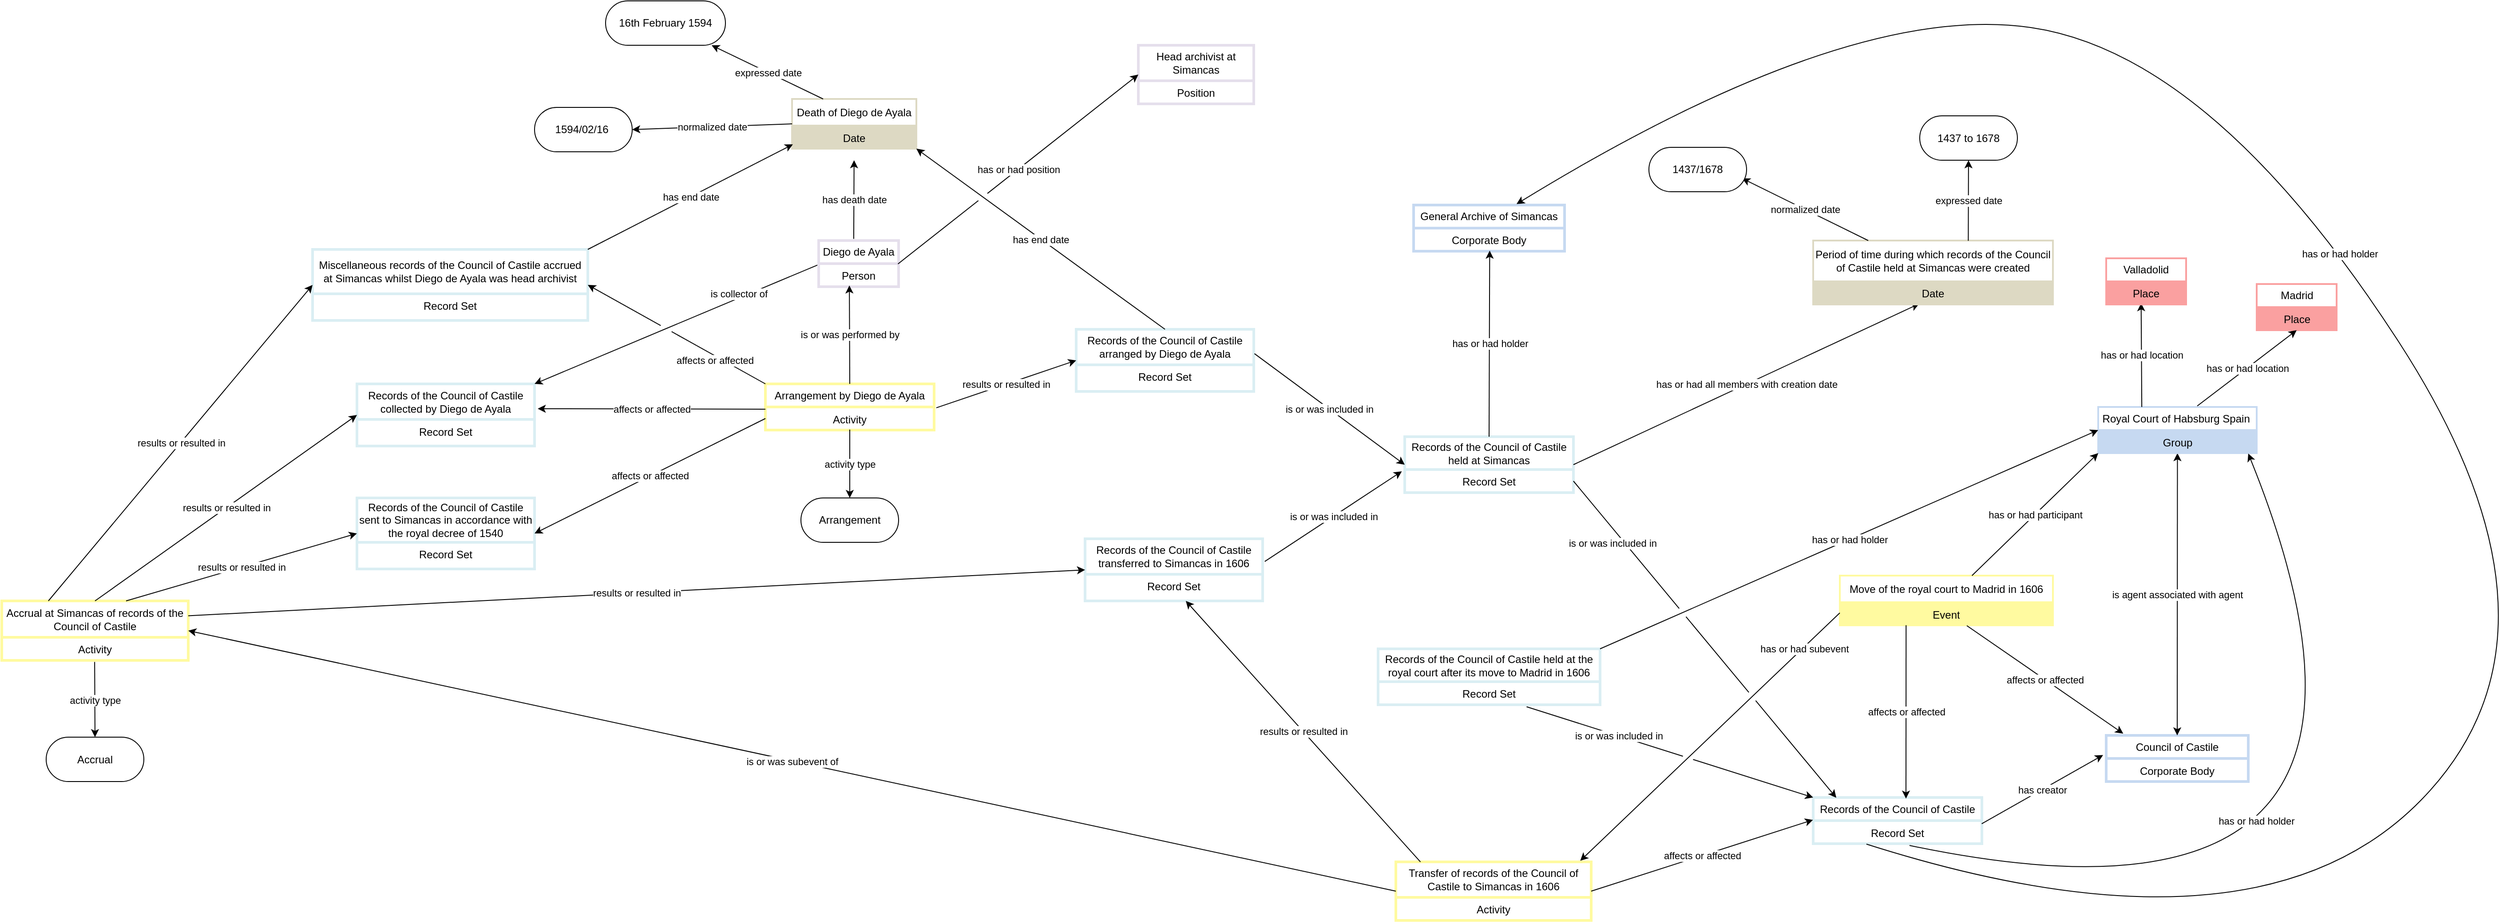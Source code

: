 <mxfile version="28.2.3">
  <diagram name="Page-1" id="p4Clx18LSsJSB80i-sPb">
    <mxGraphModel dx="1450" dy="943" grid="1" gridSize="10" guides="1" tooltips="1" connect="1" arrows="1" fold="1" page="1" pageScale="1" pageWidth="4681" pageHeight="3300" math="0" shadow="0">
      <root>
        <mxCell id="0" />
        <mxCell id="1" parent="0" />
        <mxCell id="Loq4JmjkzfHorDy7ScUB-1" value="Records of the Council of Castile" style="swimlane;fontStyle=0;childLayout=stackLayout;horizontal=1;startSize=26;strokeColor=#DAEEF3;fillColor=none;strokeWidth=3;horizontalStack=0;resizeParent=1;resizeParentMax=0;resizeLast=0;collapsible=1;marginBottom=0;whiteSpace=wrap;html=1;" parent="1" vertex="1">
          <mxGeometry x="2170" y="937.5" width="190" height="52" as="geometry" />
        </mxCell>
        <mxCell id="Loq4JmjkzfHorDy7ScUB-2" value="Record Set" style="text;strokeColor=#DAEEF3;strokeWidth=3;fillColor=none;align=center;verticalAlign=top;spacingLeft=4;spacingRight=4;overflow=hidden;rotatable=0;points=[[0,0.5],[1,0.5]];portConstraint=eastwest;whiteSpace=wrap;html=1;" parent="Loq4JmjkzfHorDy7ScUB-1" vertex="1">
          <mxGeometry y="26" width="190" height="26" as="geometry" />
        </mxCell>
        <mxCell id="Loq4JmjkzfHorDy7ScUB-3" value="General Archive of Simancas" style="swimlane;fontStyle=0;childLayout=stackLayout;horizontal=1;startSize=26;strokeColor=#C6D9F1;strokeWidth=3;fillColor=none;horizontalStack=0;resizeParent=1;resizeParentMax=0;resizeLast=0;collapsible=1;marginBottom=0;whiteSpace=wrap;html=1;" parent="1" vertex="1">
          <mxGeometry x="1720" y="270" width="170" height="52" as="geometry" />
        </mxCell>
        <mxCell id="Loq4JmjkzfHorDy7ScUB-4" value="Corporate Body" style="text;strokeColor=#C6D9F1;strokeWidth=3;fillColor=none;align=center;verticalAlign=top;spacingLeft=4;spacingRight=4;overflow=hidden;rotatable=0;points=[[0,0.5],[1,0.5]];portConstraint=eastwest;whiteSpace=wrap;html=1;" parent="Loq4JmjkzfHorDy7ScUB-3" vertex="1">
          <mxGeometry y="26" width="170" height="26" as="geometry" />
        </mxCell>
        <mxCell id="Loq4JmjkzfHorDy7ScUB-7" value="Council of Castile" style="swimlane;fontStyle=0;childLayout=stackLayout;horizontal=1;startSize=26;strokeColor=#C6D9F1;strokeWidth=3;fillColor=none;horizontalStack=0;resizeParent=1;resizeParentMax=0;resizeLast=0;collapsible=1;marginBottom=0;whiteSpace=wrap;html=1;" parent="1" vertex="1">
          <mxGeometry x="2500" y="867.5" width="160" height="52" as="geometry" />
        </mxCell>
        <mxCell id="Loq4JmjkzfHorDy7ScUB-8" value="Corporate Body" style="text;strokeColor=#C6D9F1;strokeWidth=3;fillColor=none;align=center;verticalAlign=top;spacingLeft=4;spacingRight=4;overflow=hidden;rotatable=0;points=[[0,0.5],[1,0.5]];portConstraint=eastwest;whiteSpace=wrap;html=1;" parent="Loq4JmjkzfHorDy7ScUB-7" vertex="1">
          <mxGeometry y="26" width="160" height="26" as="geometry" />
        </mxCell>
        <mxCell id="Loq4JmjkzfHorDy7ScUB-9" value="" style="endArrow=classic;html=1;rounded=0;entryX=-0.022;entryY=-0.148;entryDx=0;entryDy=0;exitX=0.999;exitY=0.136;exitDx=0;exitDy=0;exitPerimeter=0;entryPerimeter=0;" parent="1" source="Loq4JmjkzfHorDy7ScUB-2" target="Loq4JmjkzfHorDy7ScUB-8" edge="1">
          <mxGeometry relative="1" as="geometry">
            <mxPoint x="2164.25" y="777.5" as="sourcePoint" />
            <mxPoint x="2364.25" y="777.5" as="targetPoint" />
          </mxGeometry>
        </mxCell>
        <mxCell id="Loq4JmjkzfHorDy7ScUB-10" value="has creator" style="edgeLabel;resizable=0;html=1;;align=center;verticalAlign=middle;" parent="Loq4JmjkzfHorDy7ScUB-9" connectable="0" vertex="1">
          <mxGeometry relative="1" as="geometry" />
        </mxCell>
        <mxCell id="Loq4JmjkzfHorDy7ScUB-11" value="" style="endArrow=classic;html=1;rounded=0;exitX=0.5;exitY=0;exitDx=0;exitDy=0;startArrow=classic;startFill=1;" parent="1" source="Loq4JmjkzfHorDy7ScUB-7" target="Loq4JmjkzfHorDy7ScUB-13" edge="1">
          <mxGeometry relative="1" as="geometry">
            <mxPoint x="2544.25" y="987.5" as="sourcePoint" />
            <mxPoint x="2540.25" y="1007.5" as="targetPoint" />
          </mxGeometry>
        </mxCell>
        <mxCell id="Loq4JmjkzfHorDy7ScUB-12" value="is agent associated with agent" style="edgeLabel;resizable=0;html=1;;align=center;verticalAlign=middle;" parent="Loq4JmjkzfHorDy7ScUB-11" connectable="0" vertex="1">
          <mxGeometry relative="1" as="geometry" />
        </mxCell>
        <mxCell id="Loq4JmjkzfHorDy7ScUB-13" value="Royal Court of Habsburg Spain&amp;nbsp;" style="swimlane;fontStyle=0;childLayout=stackLayout;horizontal=1;startSize=26;strokeColor=#C6D9F1;strokeWidth=2;fillColor=none;horizontalStack=0;resizeParent=1;resizeParentMax=0;resizeLast=0;collapsible=1;marginBottom=0;whiteSpace=wrap;html=1;" parent="1" vertex="1">
          <mxGeometry x="2491" y="497.5" width="178.5" height="52" as="geometry" />
        </mxCell>
        <mxCell id="Loq4JmjkzfHorDy7ScUB-14" value="Group&lt;div&gt;&lt;br&gt;&lt;/div&gt;" style="text;strokeColor=#C6D9F1;strokeWidth=2;fillColor=#C6D9F1;align=center;verticalAlign=top;spacingLeft=4;spacingRight=4;overflow=hidden;rotatable=0;points=[[0,0.5],[1,0.5]];portConstraint=eastwest;whiteSpace=wrap;html=1;" parent="Loq4JmjkzfHorDy7ScUB-13" vertex="1">
          <mxGeometry y="26" width="178.5" height="26" as="geometry" />
        </mxCell>
        <mxCell id="Loq4JmjkzfHorDy7ScUB-17" value="Records of the Council of Castile collected by Diego de Ayala" style="swimlane;fontStyle=0;childLayout=stackLayout;horizontal=1;startSize=40;strokeColor=#DAEEF3;fillColor=none;strokeWidth=3;horizontalStack=0;resizeParent=1;resizeParentMax=0;resizeLast=0;collapsible=1;marginBottom=0;whiteSpace=wrap;html=1;" parent="1" vertex="1">
          <mxGeometry x="530" y="471.5" width="200" height="70" as="geometry" />
        </mxCell>
        <mxCell id="Loq4JmjkzfHorDy7ScUB-18" value="Record Set" style="text;strokeColor=#DAEEF3;strokeWidth=3;fillColor=none;align=center;verticalAlign=top;spacingLeft=4;spacingRight=4;overflow=hidden;rotatable=0;points=[[0,0.5],[1,0.5]];portConstraint=eastwest;whiteSpace=wrap;html=1;" parent="Loq4JmjkzfHorDy7ScUB-17" vertex="1">
          <mxGeometry y="40" width="200" height="30" as="geometry" />
        </mxCell>
        <mxCell id="Loq4JmjkzfHorDy7ScUB-19" value="Records of the Council of Castile held at Simancas" style="swimlane;fontStyle=0;childLayout=stackLayout;horizontal=1;startSize=37;strokeColor=#DAEEF3;fillColor=none;strokeWidth=3;horizontalStack=0;resizeParent=1;resizeParentMax=0;resizeLast=0;collapsible=1;marginBottom=0;whiteSpace=wrap;html=1;" parent="1" vertex="1">
          <mxGeometry x="1710" y="531" width="190" height="63" as="geometry" />
        </mxCell>
        <mxCell id="Loq4JmjkzfHorDy7ScUB-20" value="Record Set" style="text;strokeColor=#DAEEF3;strokeWidth=3;fillColor=none;align=center;verticalAlign=top;spacingLeft=4;spacingRight=4;overflow=hidden;rotatable=0;points=[[0,0.5],[1,0.5]];portConstraint=eastwest;whiteSpace=wrap;html=1;" parent="Loq4JmjkzfHorDy7ScUB-19" vertex="1">
          <mxGeometry y="37" width="190" height="26" as="geometry" />
        </mxCell>
        <mxCell id="Loq4JmjkzfHorDy7ScUB-21" value="" style="endArrow=classic;html=1;rounded=0;entryX=1;entryY=0;entryDx=0;entryDy=0;exitX=1;exitY=0;exitDx=0;exitDy=0;" parent="1" target="Loq4JmjkzfHorDy7ScUB-17" edge="1">
          <mxGeometry relative="1" as="geometry">
            <mxPoint x="1050" y="337.024" as="sourcePoint" />
            <mxPoint x="721.98" y="471.5" as="targetPoint" />
          </mxGeometry>
        </mxCell>
        <mxCell id="Loq4JmjkzfHorDy7ScUB-22" value="is collector of" style="edgeLabel;resizable=0;html=1;;align=center;verticalAlign=middle;" parent="Loq4JmjkzfHorDy7ScUB-21" connectable="0" vertex="1">
          <mxGeometry relative="1" as="geometry">
            <mxPoint x="70" y="-34" as="offset" />
          </mxGeometry>
        </mxCell>
        <mxCell id="Loq4JmjkzfHorDy7ScUB-23" value="Diego de Ayala" style="swimlane;fontStyle=0;childLayout=stackLayout;horizontal=1;startSize=26;strokeColor=#E5DFEC;strokeWidth=3;fillColor=none;horizontalStack=0;resizeParent=1;resizeParentMax=0;resizeLast=0;collapsible=1;marginBottom=0;whiteSpace=wrap;html=1;" parent="1" vertex="1">
          <mxGeometry x="1050" y="310" width="90" height="52" as="geometry" />
        </mxCell>
        <mxCell id="Loq4JmjkzfHorDy7ScUB-24" value="Person" style="text;strokeColor=#E5DFEC;strokeWidth=3;fillColor=none;align=center;verticalAlign=top;spacingLeft=4;spacingRight=4;overflow=hidden;rotatable=0;points=[[0,0.5],[1,0.5]];portConstraint=eastwest;whiteSpace=wrap;html=1;" parent="Loq4JmjkzfHorDy7ScUB-23" vertex="1">
          <mxGeometry y="26" width="90" height="26" as="geometry" />
        </mxCell>
        <mxCell id="Loq4JmjkzfHorDy7ScUB-25" value="Head archivist at Simancas" style="swimlane;fontStyle=0;childLayout=stackLayout;horizontal=1;startSize=40;strokeColor=#E5DFEC;strokeWidth=3;fillColor=none;horizontalStack=0;resizeParent=1;resizeParentMax=0;resizeLast=0;collapsible=1;marginBottom=0;whiteSpace=wrap;html=1;" parent="1" vertex="1">
          <mxGeometry x="1410" y="90" width="130" height="66" as="geometry" />
        </mxCell>
        <mxCell id="Loq4JmjkzfHorDy7ScUB-26" value="Position" style="text;strokeColor=#E5DFEC;strokeWidth=3;fillColor=none;align=center;verticalAlign=top;spacingLeft=4;spacingRight=4;overflow=hidden;rotatable=0;points=[[0,0.5],[1,0.5]];portConstraint=eastwest;whiteSpace=wrap;html=1;" parent="Loq4JmjkzfHorDy7ScUB-25" vertex="1">
          <mxGeometry y="40" width="130" height="26" as="geometry" />
        </mxCell>
        <mxCell id="Loq4JmjkzfHorDy7ScUB-27" value="Records of the Council of Castile arranged by Diego de Ayala" style="swimlane;fontStyle=0;childLayout=stackLayout;horizontal=1;startSize=40;strokeColor=#DAEEF3;fillColor=none;strokeWidth=3;horizontalStack=0;resizeParent=1;resizeParentMax=0;resizeLast=0;collapsible=1;marginBottom=0;whiteSpace=wrap;html=1;" parent="1" vertex="1">
          <mxGeometry x="1340" y="410" width="200" height="70" as="geometry" />
        </mxCell>
        <mxCell id="Loq4JmjkzfHorDy7ScUB-28" value="Record Set" style="text;strokeColor=#DAEEF3;strokeWidth=3;fillColor=none;align=center;verticalAlign=top;spacingLeft=4;spacingRight=4;overflow=hidden;rotatable=0;points=[[0,0.5],[1,0.5]];portConstraint=eastwest;whiteSpace=wrap;html=1;" parent="Loq4JmjkzfHorDy7ScUB-27" vertex="1">
          <mxGeometry y="40" width="200" height="30" as="geometry" />
        </mxCell>
        <mxCell id="Loq4JmjkzfHorDy7ScUB-29" value="Records of the Council of Castile sent to Simancas in accordance with the royal decree of 1540" style="swimlane;fontStyle=0;childLayout=stackLayout;horizontal=1;startSize=50;strokeColor=#DAEEF3;fillColor=none;strokeWidth=3;horizontalStack=0;resizeParent=1;resizeParentMax=0;resizeLast=0;collapsible=1;marginBottom=0;whiteSpace=wrap;html=1;" parent="1" vertex="1">
          <mxGeometry x="530" y="600" width="200" height="80" as="geometry" />
        </mxCell>
        <mxCell id="Loq4JmjkzfHorDy7ScUB-30" value="Record Set" style="text;strokeColor=#DAEEF3;strokeWidth=3;fillColor=none;align=center;verticalAlign=top;spacingLeft=4;spacingRight=4;overflow=hidden;rotatable=0;points=[[0,0.5],[1,0.5]];portConstraint=eastwest;whiteSpace=wrap;html=1;" parent="Loq4JmjkzfHorDy7ScUB-29" vertex="1">
          <mxGeometry y="50" width="200" height="30" as="geometry" />
        </mxCell>
        <mxCell id="Loq4JmjkzfHorDy7ScUB-31" value="Accrual at Simancas of records of the Council of Castile" style="swimlane;fontStyle=0;childLayout=stackLayout;horizontal=1;startSize=41;strokeColor=#FFFAA0;strokeWidth=3;fillColor=none;horizontalStack=0;resizeParent=1;resizeParentMax=0;resizeLast=0;collapsible=1;marginBottom=0;whiteSpace=wrap;html=1;" parent="1" vertex="1">
          <mxGeometry x="130" y="716" width="210" height="67" as="geometry" />
        </mxCell>
        <mxCell id="Loq4JmjkzfHorDy7ScUB-32" value="Activity" style="text;strokeColor=#FFFAA0;strokeWidth=3;fillColor=none;align=center;verticalAlign=top;spacingLeft=4;spacingRight=4;overflow=hidden;rotatable=0;points=[[0,0.5],[1,0.5]];portConstraint=eastwest;whiteSpace=wrap;html=1;" parent="Loq4JmjkzfHorDy7ScUB-31" vertex="1">
          <mxGeometry y="41" width="210" height="26" as="geometry" />
        </mxCell>
        <mxCell id="Loq4JmjkzfHorDy7ScUB-33" value="Miscellaneous records of the Council of Castile accrued at Simancas whilst Diego de Ayala was head archivist" style="swimlane;fontStyle=0;childLayout=stackLayout;horizontal=1;startSize=50;strokeColor=#DAEEF3;fillColor=none;strokeWidth=3;horizontalStack=0;resizeParent=1;resizeParentMax=0;resizeLast=0;collapsible=1;marginBottom=0;whiteSpace=wrap;html=1;" parent="1" vertex="1">
          <mxGeometry x="480" y="320" width="310" height="80" as="geometry" />
        </mxCell>
        <mxCell id="Loq4JmjkzfHorDy7ScUB-34" value="Record Set" style="text;strokeColor=#DAEEF3;strokeWidth=3;fillColor=none;align=center;verticalAlign=top;spacingLeft=4;spacingRight=4;overflow=hidden;rotatable=0;points=[[0,0.5],[1,0.5]];portConstraint=eastwest;whiteSpace=wrap;html=1;" parent="Loq4JmjkzfHorDy7ScUB-33" vertex="1">
          <mxGeometry y="50" width="310" height="30" as="geometry" />
        </mxCell>
        <mxCell id="Loq4JmjkzfHorDy7ScUB-35" value="Death of Diego de Ayala" style="swimlane;fontStyle=0;childLayout=stackLayout;horizontal=1;startSize=30;strokeColor=#DDD9C3;strokeWidth=2;fillColor=none;horizontalStack=0;resizeParent=1;resizeParentMax=0;resizeLast=0;collapsible=1;marginBottom=0;whiteSpace=wrap;html=1;" parent="1" vertex="1">
          <mxGeometry x="1020" y="150.5" width="140" height="56" as="geometry" />
        </mxCell>
        <mxCell id="Loq4JmjkzfHorDy7ScUB-36" value="Date" style="text;strokeColor=#DDD9C3;strokeWidth=2;fillColor=#DDD9C3;align=center;verticalAlign=top;spacingLeft=4;spacingRight=4;overflow=hidden;rotatable=0;points=[[0,0.5],[1,0.5]];portConstraint=eastwest;whiteSpace=wrap;html=1;" parent="Loq4JmjkzfHorDy7ScUB-35" vertex="1">
          <mxGeometry y="30" width="140" height="26" as="geometry" />
        </mxCell>
        <mxCell id="Loq4JmjkzfHorDy7ScUB-37" value="" style="endArrow=classic;html=1;rounded=0;entryX=0.581;entryY=0.982;entryDx=0;entryDy=0;entryPerimeter=0;exitX=0.566;exitY=-0.045;exitDx=0;exitDy=0;exitPerimeter=0;" parent="1" edge="1">
          <mxGeometry relative="1" as="geometry">
            <mxPoint x="1089.47" y="308.13" as="sourcePoint" />
            <mxPoint x="1089.87" y="219.502" as="targetPoint" />
          </mxGeometry>
        </mxCell>
        <mxCell id="Loq4JmjkzfHorDy7ScUB-38" value="has death date" style="edgeLabel;resizable=0;html=1;;align=center;verticalAlign=middle;" parent="Loq4JmjkzfHorDy7ScUB-37" connectable="0" vertex="1">
          <mxGeometry relative="1" as="geometry" />
        </mxCell>
        <mxCell id="Loq4JmjkzfHorDy7ScUB-39" value="1594/02/16&amp;nbsp;" style="html=1;whiteSpace=wrap;rounded=1;arcSize=50;" parent="1" vertex="1">
          <mxGeometry x="730" y="160" width="110" height="50" as="geometry" />
        </mxCell>
        <mxCell id="Loq4JmjkzfHorDy7ScUB-40" value="" style="endArrow=classic;html=1;rounded=0;entryX=1;entryY=0.5;entryDx=0;entryDy=0;exitX=0;exitY=0.5;exitDx=0;exitDy=0;" parent="1" source="Loq4JmjkzfHorDy7ScUB-35" target="Loq4JmjkzfHorDy7ScUB-39" edge="1">
          <mxGeometry relative="1" as="geometry">
            <mxPoint x="970" y="190" as="sourcePoint" />
            <mxPoint x="1060" y="370" as="targetPoint" />
          </mxGeometry>
        </mxCell>
        <mxCell id="Loq4JmjkzfHorDy7ScUB-41" value="normalized date" style="edgeLabel;resizable=0;html=1;;align=center;verticalAlign=middle;" parent="Loq4JmjkzfHorDy7ScUB-40" connectable="0" vertex="1">
          <mxGeometry relative="1" as="geometry" />
        </mxCell>
        <mxCell id="Loq4JmjkzfHorDy7ScUB-44" value="" style="endArrow=classic;html=1;rounded=0;exitX=0.25;exitY=0;exitDx=0;exitDy=0;" parent="1" source="Loq4JmjkzfHorDy7ScUB-35" target="Loq4JmjkzfHorDy7ScUB-46" edge="1">
          <mxGeometry relative="1" as="geometry">
            <mxPoint x="830" y="110" as="sourcePoint" />
            <mxPoint x="910" y="80" as="targetPoint" />
          </mxGeometry>
        </mxCell>
        <mxCell id="Loq4JmjkzfHorDy7ScUB-45" value="expressed date" style="edgeLabel;resizable=0;html=1;;align=center;verticalAlign=middle;" parent="Loq4JmjkzfHorDy7ScUB-44" connectable="0" vertex="1">
          <mxGeometry relative="1" as="geometry" />
        </mxCell>
        <mxCell id="Loq4JmjkzfHorDy7ScUB-46" value="16th February 1594" style="html=1;whiteSpace=wrap;rounded=1;arcSize=50;" parent="1" vertex="1">
          <mxGeometry x="810" y="40" width="135" height="50" as="geometry" />
        </mxCell>
        <mxCell id="Loq4JmjkzfHorDy7ScUB-47" value="" style="endArrow=classic;html=1;rounded=0;exitX=1;exitY=0;exitDx=0;exitDy=0;entryX=0.007;entryY=0.812;entryDx=0;entryDy=0;entryPerimeter=0;" parent="1" source="Loq4JmjkzfHorDy7ScUB-33" target="Loq4JmjkzfHorDy7ScUB-36" edge="1">
          <mxGeometry relative="1" as="geometry">
            <mxPoint x="820" y="320.0" as="sourcePoint" />
            <mxPoint x="960" y="320" as="targetPoint" />
          </mxGeometry>
        </mxCell>
        <mxCell id="Loq4JmjkzfHorDy7ScUB-48" value="has end date" style="edgeLabel;resizable=0;html=1;;align=center;verticalAlign=middle;" parent="Loq4JmjkzfHorDy7ScUB-47" connectable="0" vertex="1">
          <mxGeometry relative="1" as="geometry" />
        </mxCell>
        <mxCell id="Loq4JmjkzfHorDy7ScUB-49" value="" style="endArrow=classic;html=1;rounded=0;exitX=0.5;exitY=0;exitDx=0;exitDy=0;entryX=1;entryY=1;entryDx=0;entryDy=0;" parent="1" source="Loq4JmjkzfHorDy7ScUB-27" target="Loq4JmjkzfHorDy7ScUB-35" edge="1">
          <mxGeometry relative="1" as="geometry">
            <mxPoint x="1250" y="400" as="sourcePoint" />
            <mxPoint x="1481" y="295" as="targetPoint" />
          </mxGeometry>
        </mxCell>
        <mxCell id="Loq4JmjkzfHorDy7ScUB-50" value="has end date" style="edgeLabel;resizable=0;html=1;;align=center;verticalAlign=middle;" parent="Loq4JmjkzfHorDy7ScUB-49" connectable="0" vertex="1">
          <mxGeometry relative="1" as="geometry" />
        </mxCell>
        <mxCell id="Loq4JmjkzfHorDy7ScUB-51" value="" style="endArrow=classic;html=1;rounded=0;entryX=0;entryY=0.5;entryDx=0;entryDy=0;exitX=0.992;exitY=0.014;exitDx=0;exitDy=0;exitPerimeter=0;jumpStyle=gap;jumpSize=13;" parent="1" source="Loq4JmjkzfHorDy7ScUB-24" target="Loq4JmjkzfHorDy7ScUB-25" edge="1">
          <mxGeometry relative="1" as="geometry">
            <mxPoint x="1160" y="330" as="sourcePoint" />
            <mxPoint x="1450" y="270" as="targetPoint" />
          </mxGeometry>
        </mxCell>
        <mxCell id="Loq4JmjkzfHorDy7ScUB-52" value="has or had position" style="edgeLabel;resizable=0;html=1;;align=center;verticalAlign=middle;" parent="Loq4JmjkzfHorDy7ScUB-51" connectable="0" vertex="1">
          <mxGeometry relative="1" as="geometry" />
        </mxCell>
        <mxCell id="Loq4JmjkzfHorDy7ScUB-53" value="Records of the Council of Castile transferred to Simancas in 1606" style="swimlane;fontStyle=0;childLayout=stackLayout;horizontal=1;startSize=40;strokeColor=#DAEEF3;fillColor=none;strokeWidth=3;horizontalStack=0;resizeParent=1;resizeParentMax=0;resizeLast=0;collapsible=1;marginBottom=0;whiteSpace=wrap;html=1;" parent="1" vertex="1">
          <mxGeometry x="1350" y="646" width="200" height="70" as="geometry" />
        </mxCell>
        <mxCell id="Loq4JmjkzfHorDy7ScUB-54" value="Record Set" style="text;strokeColor=#DAEEF3;strokeWidth=3;fillColor=none;align=center;verticalAlign=top;spacingLeft=4;spacingRight=4;overflow=hidden;rotatable=0;points=[[0,0.5],[1,0.5]];portConstraint=eastwest;whiteSpace=wrap;html=1;" parent="Loq4JmjkzfHorDy7ScUB-53" vertex="1">
          <mxGeometry y="40" width="200" height="30" as="geometry" />
        </mxCell>
        <mxCell id="Loq4JmjkzfHorDy7ScUB-55" value="" style="endArrow=classic;html=1;rounded=0;exitX=1.004;exitY=0.392;exitDx=0;exitDy=0;exitPerimeter=0;entryX=0;entryY=0.5;entryDx=0;entryDy=0;" parent="1" source="Loq4JmjkzfHorDy7ScUB-27" target="Loq4JmjkzfHorDy7ScUB-19" edge="1">
          <mxGeometry relative="1" as="geometry">
            <mxPoint x="1460" y="550" as="sourcePoint" />
            <mxPoint x="1630" y="550" as="targetPoint" />
          </mxGeometry>
        </mxCell>
        <mxCell id="Loq4JmjkzfHorDy7ScUB-56" value="is or was included in" style="edgeLabel;resizable=0;html=1;;align=center;verticalAlign=middle;" parent="Loq4JmjkzfHorDy7ScUB-55" connectable="0" vertex="1">
          <mxGeometry relative="1" as="geometry" />
        </mxCell>
        <mxCell id="Loq4JmjkzfHorDy7ScUB-57" value="" style="endArrow=classic;html=1;rounded=0;exitX=1.012;exitY=0.365;exitDx=0;exitDy=0;exitPerimeter=0;entryX=-0.017;entryY=0.077;entryDx=0;entryDy=0;entryPerimeter=0;" parent="1" source="Loq4JmjkzfHorDy7ScUB-53" target="Loq4JmjkzfHorDy7ScUB-20" edge="1">
          <mxGeometry relative="1" as="geometry">
            <mxPoint x="1511" y="650" as="sourcePoint" />
            <mxPoint x="1650" y="775" as="targetPoint" />
          </mxGeometry>
        </mxCell>
        <mxCell id="Loq4JmjkzfHorDy7ScUB-58" value="is or was included in" style="edgeLabel;resizable=0;html=1;;align=center;verticalAlign=middle;" parent="Loq4JmjkzfHorDy7ScUB-57" connectable="0" vertex="1">
          <mxGeometry relative="1" as="geometry" />
        </mxCell>
        <mxCell id="Loq4JmjkzfHorDy7ScUB-59" value="Arrangement by Diego de Ayala" style="swimlane;fontStyle=0;childLayout=stackLayout;horizontal=1;startSize=26;strokeColor=#FFFAA0;strokeWidth=3;fillColor=none;horizontalStack=0;resizeParent=1;resizeParentMax=0;resizeLast=0;collapsible=1;marginBottom=0;whiteSpace=wrap;html=1;" parent="1" vertex="1">
          <mxGeometry x="990" y="471.5" width="190" height="52" as="geometry" />
        </mxCell>
        <mxCell id="Loq4JmjkzfHorDy7ScUB-60" value="Activity" style="text;strokeColor=#FFFAA0;strokeWidth=3;fillColor=none;align=center;verticalAlign=top;spacingLeft=4;spacingRight=4;overflow=hidden;rotatable=0;points=[[0,0.5],[1,0.5]];portConstraint=eastwest;whiteSpace=wrap;html=1;" parent="Loq4JmjkzfHorDy7ScUB-59" vertex="1">
          <mxGeometry y="26" width="190" height="26" as="geometry" />
        </mxCell>
        <mxCell id="Loq4JmjkzfHorDy7ScUB-61" value="" style="endArrow=classic;html=1;rounded=0;exitX=0.5;exitY=0.981;exitDx=0;exitDy=0;exitPerimeter=0;" parent="1" source="Loq4JmjkzfHorDy7ScUB-60" target="wnpLFeybTVFm2gr5lIvb-1" edge="1">
          <mxGeometry relative="1" as="geometry">
            <mxPoint x="900" y="660" as="sourcePoint" />
            <mxPoint x="1079.534" y="594" as="targetPoint" />
          </mxGeometry>
        </mxCell>
        <mxCell id="Loq4JmjkzfHorDy7ScUB-62" value="activity type" style="edgeLabel;resizable=0;html=1;;align=center;verticalAlign=middle;" parent="Loq4JmjkzfHorDy7ScUB-61" connectable="0" vertex="1">
          <mxGeometry relative="1" as="geometry" />
        </mxCell>
        <mxCell id="Loq4JmjkzfHorDy7ScUB-65" value="" style="endArrow=classic;html=1;rounded=0;exitX=0;exitY=0.5;exitDx=0;exitDy=0;entryX=1;entryY=0.5;entryDx=0;entryDy=0;" parent="1" source="Loq4JmjkzfHorDy7ScUB-60" target="Loq4JmjkzfHorDy7ScUB-29" edge="1">
          <mxGeometry relative="1" as="geometry">
            <mxPoint x="900" y="660" as="sourcePoint" />
            <mxPoint x="1090" y="660" as="targetPoint" />
          </mxGeometry>
        </mxCell>
        <mxCell id="Loq4JmjkzfHorDy7ScUB-66" value="affects or affected" style="edgeLabel;resizable=0;html=1;;align=center;verticalAlign=middle;" parent="Loq4JmjkzfHorDy7ScUB-65" connectable="0" vertex="1">
          <mxGeometry relative="1" as="geometry" />
        </mxCell>
        <mxCell id="Loq4JmjkzfHorDy7ScUB-67" value="" style="endArrow=classic;html=1;rounded=0;exitX=0;exitY=0.096;exitDx=0;exitDy=0;entryX=1.018;entryY=0.4;entryDx=0;entryDy=0;entryPerimeter=0;exitPerimeter=0;" parent="1" source="Loq4JmjkzfHorDy7ScUB-60" target="Loq4JmjkzfHorDy7ScUB-17" edge="1">
          <mxGeometry relative="1" as="geometry">
            <mxPoint x="980" y="450" as="sourcePoint" />
            <mxPoint x="750" y="584" as="targetPoint" />
          </mxGeometry>
        </mxCell>
        <mxCell id="Loq4JmjkzfHorDy7ScUB-68" value="affects or affected" style="edgeLabel;resizable=0;html=1;;align=center;verticalAlign=middle;" parent="Loq4JmjkzfHorDy7ScUB-67" connectable="0" vertex="1">
          <mxGeometry relative="1" as="geometry" />
        </mxCell>
        <mxCell id="Loq4JmjkzfHorDy7ScUB-69" value="" style="endArrow=classic;html=1;rounded=0;entryX=1;entryY=0.5;entryDx=0;entryDy=0;exitX=0;exitY=0;exitDx=0;exitDy=0;jumpStyle=gap;jumpSize=14;" parent="1" source="Loq4JmjkzfHorDy7ScUB-59" target="Loq4JmjkzfHorDy7ScUB-33" edge="1">
          <mxGeometry relative="1" as="geometry">
            <mxPoint x="1000" y="450" as="sourcePoint" />
            <mxPoint x="760" y="459" as="targetPoint" />
          </mxGeometry>
        </mxCell>
        <mxCell id="Loq4JmjkzfHorDy7ScUB-70" value="affects or affected" style="edgeLabel;resizable=0;html=1;;align=center;verticalAlign=middle;" parent="Loq4JmjkzfHorDy7ScUB-69" connectable="0" vertex="1">
          <mxGeometry relative="1" as="geometry">
            <mxPoint x="43" y="29" as="offset" />
          </mxGeometry>
        </mxCell>
        <mxCell id="Loq4JmjkzfHorDy7ScUB-71" value="" style="endArrow=classic;html=1;rounded=0;exitX=1.013;exitY=0.037;exitDx=0;exitDy=0;exitPerimeter=0;entryX=0;entryY=0.5;entryDx=0;entryDy=0;" parent="1" source="Loq4JmjkzfHorDy7ScUB-60" target="Loq4JmjkzfHorDy7ScUB-27" edge="1">
          <mxGeometry relative="1" as="geometry">
            <mxPoint x="1200" y="522.45" as="sourcePoint" />
            <mxPoint x="1370" y="522.45" as="targetPoint" />
          </mxGeometry>
        </mxCell>
        <mxCell id="Loq4JmjkzfHorDy7ScUB-72" value="results or resulted in" style="edgeLabel;resizable=0;html=1;;align=center;verticalAlign=middle;" parent="Loq4JmjkzfHorDy7ScUB-71" connectable="0" vertex="1">
          <mxGeometry relative="1" as="geometry" />
        </mxCell>
        <mxCell id="Loq4JmjkzfHorDy7ScUB-73" value="" style="endArrow=classic;html=1;rounded=0;exitX=0.5;exitY=0;exitDx=0;exitDy=0;entryX=0.384;entryY=0.945;entryDx=0;entryDy=0;entryPerimeter=0;" parent="1" source="Loq4JmjkzfHorDy7ScUB-59" target="Loq4JmjkzfHorDy7ScUB-24" edge="1">
          <mxGeometry relative="1" as="geometry">
            <mxPoint x="1110" y="410" as="sourcePoint" />
            <mxPoint x="1300" y="410" as="targetPoint" />
          </mxGeometry>
        </mxCell>
        <mxCell id="Loq4JmjkzfHorDy7ScUB-74" value="is or was performed by" style="edgeLabel;resizable=0;html=1;;align=center;verticalAlign=middle;" parent="Loq4JmjkzfHorDy7ScUB-73" connectable="0" vertex="1">
          <mxGeometry relative="1" as="geometry" />
        </mxCell>
        <mxCell id="Loq4JmjkzfHorDy7ScUB-75" value="Records of the Council of Castile held at the royal court after its move to Madrid in 1606" style="swimlane;fontStyle=0;childLayout=stackLayout;horizontal=1;startSize=37;strokeColor=#DAEEF3;fillColor=none;strokeWidth=3;horizontalStack=0;resizeParent=1;resizeParentMax=0;resizeLast=0;collapsible=1;marginBottom=0;whiteSpace=wrap;html=1;" parent="1" vertex="1">
          <mxGeometry x="1680" y="770" width="250" height="63" as="geometry" />
        </mxCell>
        <mxCell id="Loq4JmjkzfHorDy7ScUB-76" value="Record Set" style="text;strokeColor=#DAEEF3;strokeWidth=3;fillColor=none;align=center;verticalAlign=top;spacingLeft=4;spacingRight=4;overflow=hidden;rotatable=0;points=[[0,0.5],[1,0.5]];portConstraint=eastwest;whiteSpace=wrap;html=1;" parent="Loq4JmjkzfHorDy7ScUB-75" vertex="1">
          <mxGeometry y="37" width="250" height="26" as="geometry" />
        </mxCell>
        <mxCell id="Loq4JmjkzfHorDy7ScUB-77" value="Move of the royal court to Madrid in 1606" style="swimlane;fontStyle=0;childLayout=stackLayout;horizontal=1;startSize=30;strokeColor=#FFFAA0;strokeWidth=2;fillColor=none;horizontalStack=0;resizeParent=1;resizeParentMax=0;resizeLast=0;collapsible=1;marginBottom=0;whiteSpace=wrap;html=1;" parent="1" vertex="1">
          <mxGeometry x="2200" y="687.5" width="240" height="56" as="geometry" />
        </mxCell>
        <mxCell id="Loq4JmjkzfHorDy7ScUB-78" value="Event" style="text;strokeColor=#FFFAA0;strokeWidth=2;fillColor=#FFFAA0;align=center;verticalAlign=top;spacingLeft=4;spacingRight=4;overflow=hidden;rotatable=0;points=[[0,0.5],[1,0.5]];portConstraint=eastwest;whiteSpace=wrap;html=1;" parent="Loq4JmjkzfHorDy7ScUB-77" vertex="1">
          <mxGeometry y="30" width="240" height="26" as="geometry" />
        </mxCell>
        <mxCell id="Loq4JmjkzfHorDy7ScUB-79" value="" style="endArrow=classic;html=1;rounded=0;entryX=0;entryY=1;entryDx=0;entryDy=0;" parent="1" source="Loq4JmjkzfHorDy7ScUB-77" target="Loq4JmjkzfHorDy7ScUB-13" edge="1">
          <mxGeometry relative="1" as="geometry">
            <mxPoint x="2386" y="612" as="sourcePoint" />
            <mxPoint x="2160" y="612" as="targetPoint" />
          </mxGeometry>
        </mxCell>
        <mxCell id="Loq4JmjkzfHorDy7ScUB-80" value="has or had participant" style="edgeLabel;resizable=0;html=1;;align=center;verticalAlign=middle;" parent="Loq4JmjkzfHorDy7ScUB-79" connectable="0" vertex="1">
          <mxGeometry relative="1" as="geometry" />
        </mxCell>
        <mxCell id="Loq4JmjkzfHorDy7ScUB-81" value="" style="endArrow=classic;html=1;rounded=0;entryX=0.12;entryY=-0.039;entryDx=0;entryDy=0;entryPerimeter=0;exitX=0.596;exitY=1.014;exitDx=0;exitDy=0;exitPerimeter=0;" parent="1" source="Loq4JmjkzfHorDy7ScUB-78" target="Loq4JmjkzfHorDy7ScUB-7" edge="1">
          <mxGeometry relative="1" as="geometry">
            <mxPoint x="2340" y="747.5" as="sourcePoint" />
            <mxPoint x="2462" y="687.5" as="targetPoint" />
          </mxGeometry>
        </mxCell>
        <mxCell id="Loq4JmjkzfHorDy7ScUB-82" value="affects or affected" style="edgeLabel;resizable=0;html=1;;align=center;verticalAlign=middle;" parent="Loq4JmjkzfHorDy7ScUB-81" connectable="0" vertex="1">
          <mxGeometry relative="1" as="geometry" />
        </mxCell>
        <mxCell id="Loq4JmjkzfHorDy7ScUB-83" value="Transfer of records of the Council of Castile to Simancas in 1606" style="swimlane;fontStyle=0;childLayout=stackLayout;horizontal=1;startSize=40;strokeColor=#FFFAA0;strokeWidth=3;fillColor=none;horizontalStack=0;resizeParent=1;resizeParentMax=0;resizeLast=0;collapsible=1;marginBottom=0;whiteSpace=wrap;html=1;" parent="1" vertex="1">
          <mxGeometry x="1700" y="1010" width="220" height="66" as="geometry" />
        </mxCell>
        <mxCell id="Loq4JmjkzfHorDy7ScUB-84" value="Activity" style="text;strokeColor=#FFFAA0;strokeWidth=3;fillColor=none;align=center;verticalAlign=top;spacingLeft=4;spacingRight=4;overflow=hidden;rotatable=0;points=[[0,0.5],[1,0.5]];portConstraint=eastwest;whiteSpace=wrap;html=1;" parent="Loq4JmjkzfHorDy7ScUB-83" vertex="1">
          <mxGeometry y="40" width="220" height="26" as="geometry" />
        </mxCell>
        <mxCell id="Loq4JmjkzfHorDy7ScUB-85" value="" style="endArrow=classic;html=1;rounded=0;exitX=0;exitY=0.75;exitDx=0;exitDy=0;entryX=0.944;entryY=-0.019;entryDx=0;entryDy=0;entryPerimeter=0;" parent="1" source="Loq4JmjkzfHorDy7ScUB-77" target="Loq4JmjkzfHorDy7ScUB-83" edge="1">
          <mxGeometry relative="1" as="geometry">
            <mxPoint x="1880" y="920" as="sourcePoint" />
            <mxPoint x="2050" y="920" as="targetPoint" />
          </mxGeometry>
        </mxCell>
        <mxCell id="Loq4JmjkzfHorDy7ScUB-86" value="has or had subevent" style="edgeLabel;resizable=0;html=1;;align=center;verticalAlign=middle;" parent="Loq4JmjkzfHorDy7ScUB-85" connectable="0" vertex="1">
          <mxGeometry relative="1" as="geometry">
            <mxPoint x="106" y="-99" as="offset" />
          </mxGeometry>
        </mxCell>
        <mxCell id="Loq4JmjkzfHorDy7ScUB-87" value="" style="endArrow=classic;html=1;rounded=0;exitX=0.5;exitY=0;exitDx=0;exitDy=0;entryX=0.504;entryY=0.977;entryDx=0;entryDy=0;entryPerimeter=0;" parent="1" source="Loq4JmjkzfHorDy7ScUB-19" target="Loq4JmjkzfHorDy7ScUB-4" edge="1">
          <mxGeometry relative="1" as="geometry">
            <mxPoint x="1710" y="435" as="sourcePoint" />
            <mxPoint x="1805" y="348" as="targetPoint" />
          </mxGeometry>
        </mxCell>
        <mxCell id="Loq4JmjkzfHorDy7ScUB-88" value="has or had holder" style="edgeLabel;resizable=0;html=1;;align=center;verticalAlign=middle;" parent="Loq4JmjkzfHorDy7ScUB-87" connectable="0" vertex="1">
          <mxGeometry relative="1" as="geometry" />
        </mxCell>
        <mxCell id="Loq4JmjkzfHorDy7ScUB-89" value="" style="endArrow=classic;html=1;rounded=0;exitX=1;exitY=0;exitDx=0;exitDy=0;entryX=0;entryY=0.5;entryDx=0;entryDy=0;" parent="1" source="Loq4JmjkzfHorDy7ScUB-75" target="Loq4JmjkzfHorDy7ScUB-13" edge="1">
          <mxGeometry relative="1" as="geometry">
            <mxPoint x="1960" y="743.5" as="sourcePoint" />
            <mxPoint x="1960" y="586.5" as="targetPoint" />
          </mxGeometry>
        </mxCell>
        <mxCell id="Loq4JmjkzfHorDy7ScUB-90" value="has or had holder" style="edgeLabel;resizable=0;html=1;;align=center;verticalAlign=middle;" parent="Loq4JmjkzfHorDy7ScUB-89" connectable="0" vertex="1">
          <mxGeometry relative="1" as="geometry" />
        </mxCell>
        <mxCell id="Loq4JmjkzfHorDy7ScUB-91" value="" style="endArrow=classic;html=1;rounded=0;entryX=-0.001;entryY=-0.031;entryDx=0;entryDy=0;entryPerimeter=0;exitX=1;exitY=0.5;exitDx=0;exitDy=0;" parent="1" source="Loq4JmjkzfHorDy7ScUB-83" target="Loq4JmjkzfHorDy7ScUB-2" edge="1">
          <mxGeometry relative="1" as="geometry">
            <mxPoint x="1980" y="1040" as="sourcePoint" />
            <mxPoint x="2153" y="1161" as="targetPoint" />
          </mxGeometry>
        </mxCell>
        <mxCell id="Loq4JmjkzfHorDy7ScUB-92" value="affects or affected" style="edgeLabel;resizable=0;html=1;;align=center;verticalAlign=middle;" parent="Loq4JmjkzfHorDy7ScUB-91" connectable="0" vertex="1">
          <mxGeometry relative="1" as="geometry" />
        </mxCell>
        <mxCell id="Loq4JmjkzfHorDy7ScUB-93" value="" style="endArrow=classic;html=1;rounded=0;exitX=0.126;exitY=0.001;exitDx=0;exitDy=0;exitPerimeter=0;" parent="1" source="Loq4JmjkzfHorDy7ScUB-83" target="Loq4JmjkzfHorDy7ScUB-54" edge="1">
          <mxGeometry relative="1" as="geometry">
            <mxPoint x="1320" y="863" as="sourcePoint" />
            <mxPoint x="1478" y="810" as="targetPoint" />
          </mxGeometry>
        </mxCell>
        <mxCell id="Loq4JmjkzfHorDy7ScUB-94" value="results or resulted in" style="edgeLabel;resizable=0;html=1;;align=center;verticalAlign=middle;" parent="Loq4JmjkzfHorDy7ScUB-93" connectable="0" vertex="1">
          <mxGeometry relative="1" as="geometry" />
        </mxCell>
        <mxCell id="Loq4JmjkzfHorDy7ScUB-95" value="" style="endArrow=classic;html=1;rounded=0;entryX=0.55;entryY=0.023;entryDx=0;entryDy=0;entryPerimeter=0;exitX=0.311;exitY=0.994;exitDx=0;exitDy=0;exitPerimeter=0;" parent="1" source="Loq4JmjkzfHorDy7ScUB-78" target="Loq4JmjkzfHorDy7ScUB-1" edge="1">
          <mxGeometry relative="1" as="geometry">
            <mxPoint x="2275" y="750" as="sourcePoint" />
            <mxPoint x="2433" y="881" as="targetPoint" />
          </mxGeometry>
        </mxCell>
        <mxCell id="Loq4JmjkzfHorDy7ScUB-96" value="affects or affected" style="edgeLabel;resizable=0;html=1;;align=center;verticalAlign=middle;" parent="Loq4JmjkzfHorDy7ScUB-95" connectable="0" vertex="1">
          <mxGeometry relative="1" as="geometry" />
        </mxCell>
        <mxCell id="Loq4JmjkzfHorDy7ScUB-97" value="" style="endArrow=classic;html=1;rounded=0;exitX=1;exitY=0.5;exitDx=0;exitDy=0;entryX=0.442;entryY=0.971;entryDx=0;entryDy=0;entryPerimeter=0;" parent="1" source="Loq4JmjkzfHorDy7ScUB-19" target="Loq4JmjkzfHorDy7ScUB-100" edge="1">
          <mxGeometry relative="1" as="geometry">
            <mxPoint x="1960" y="531.0" as="sourcePoint" />
            <mxPoint x="2210" y="400" as="targetPoint" />
          </mxGeometry>
        </mxCell>
        <mxCell id="Loq4JmjkzfHorDy7ScUB-98" value="has or had all members with creation date" style="edgeLabel;resizable=0;html=1;;align=center;verticalAlign=middle;" parent="Loq4JmjkzfHorDy7ScUB-97" connectable="0" vertex="1">
          <mxGeometry relative="1" as="geometry" />
        </mxCell>
        <mxCell id="Loq4JmjkzfHorDy7ScUB-99" value="Period of time during which records of the Council of Castile held at Simancas were created" style="swimlane;fontStyle=0;childLayout=stackLayout;horizontal=1;startSize=46;strokeColor=#DDD9C3;strokeWidth=2;fillColor=none;horizontalStack=0;resizeParent=1;resizeParentMax=0;resizeLast=0;collapsible=1;marginBottom=0;whiteSpace=wrap;html=1;" parent="1" vertex="1">
          <mxGeometry x="2170" y="310" width="270" height="72" as="geometry" />
        </mxCell>
        <mxCell id="Loq4JmjkzfHorDy7ScUB-100" value="Date" style="text;strokeColor=#DDD9C3;strokeWidth=2;fillColor=#DDD9C3;align=center;verticalAlign=top;spacingLeft=4;spacingRight=4;overflow=hidden;rotatable=0;points=[[0,0.5],[1,0.5]];portConstraint=eastwest;whiteSpace=wrap;html=1;" parent="Loq4JmjkzfHorDy7ScUB-99" vertex="1">
          <mxGeometry y="46" width="270" height="26" as="geometry" />
        </mxCell>
        <mxCell id="Loq4JmjkzfHorDy7ScUB-101" value="" style="endArrow=classic;html=1;rounded=0;" parent="1" source="Loq4JmjkzfHorDy7ScUB-99" edge="1">
          <mxGeometry relative="1" as="geometry">
            <mxPoint x="2180" y="250" as="sourcePoint" />
            <mxPoint x="2090" y="240" as="targetPoint" />
          </mxGeometry>
        </mxCell>
        <mxCell id="Loq4JmjkzfHorDy7ScUB-102" value="normalized date" style="edgeLabel;resizable=0;html=1;;align=center;verticalAlign=middle;" parent="Loq4JmjkzfHorDy7ScUB-101" connectable="0" vertex="1">
          <mxGeometry relative="1" as="geometry" />
        </mxCell>
        <mxCell id="Loq4JmjkzfHorDy7ScUB-103" value="1437/1678" style="html=1;whiteSpace=wrap;rounded=1;arcSize=50;" parent="1" vertex="1">
          <mxGeometry x="1985" y="205" width="110" height="50" as="geometry" />
        </mxCell>
        <mxCell id="Loq4JmjkzfHorDy7ScUB-104" value="" style="endArrow=classic;html=1;rounded=0;exitX=0.647;exitY=0.003;exitDx=0;exitDy=0;exitPerimeter=0;" parent="1" source="Loq4JmjkzfHorDy7ScUB-99" target="Loq4JmjkzfHorDy7ScUB-106" edge="1">
          <mxGeometry relative="1" as="geometry">
            <mxPoint x="2406" y="255" as="sourcePoint" />
            <mxPoint x="2345" y="200" as="targetPoint" />
          </mxGeometry>
        </mxCell>
        <mxCell id="Loq4JmjkzfHorDy7ScUB-105" value="expressed date" style="edgeLabel;resizable=0;html=1;;align=center;verticalAlign=middle;" parent="Loq4JmjkzfHorDy7ScUB-104" connectable="0" vertex="1">
          <mxGeometry relative="1" as="geometry" />
        </mxCell>
        <mxCell id="Loq4JmjkzfHorDy7ScUB-106" value="1437 to 1678" style="html=1;whiteSpace=wrap;rounded=1;arcSize=50;" parent="1" vertex="1">
          <mxGeometry x="2290" y="169.5" width="110" height="50" as="geometry" />
        </mxCell>
        <mxCell id="Loq4JmjkzfHorDy7ScUB-107" value="" style="endArrow=classic;html=1;rounded=0;exitX=1.013;exitY=0.037;exitDx=0;exitDy=0;exitPerimeter=0;entryX=0;entryY=0.5;entryDx=0;entryDy=0;" parent="1" target="Loq4JmjkzfHorDy7ScUB-29" edge="1">
          <mxGeometry relative="1" as="geometry">
            <mxPoint x="270" y="716" as="sourcePoint" />
            <mxPoint x="428" y="663" as="targetPoint" />
          </mxGeometry>
        </mxCell>
        <mxCell id="Loq4JmjkzfHorDy7ScUB-108" value="results or resulted in" style="edgeLabel;resizable=0;html=1;;align=center;verticalAlign=middle;" parent="Loq4JmjkzfHorDy7ScUB-107" connectable="0" vertex="1">
          <mxGeometry relative="1" as="geometry" />
        </mxCell>
        <mxCell id="Loq4JmjkzfHorDy7ScUB-109" value="" style="endArrow=classic;html=1;rounded=0;exitX=0.5;exitY=0;exitDx=0;exitDy=0;entryX=0;entryY=0.5;entryDx=0;entryDy=0;" parent="1" source="Loq4JmjkzfHorDy7ScUB-31" target="Loq4JmjkzfHorDy7ScUB-17" edge="1">
          <mxGeometry relative="1" as="geometry">
            <mxPoint x="210" y="696" as="sourcePoint" />
            <mxPoint x="470" y="620" as="targetPoint" />
          </mxGeometry>
        </mxCell>
        <mxCell id="Loq4JmjkzfHorDy7ScUB-110" value="results or resulted in" style="edgeLabel;resizable=0;html=1;;align=center;verticalAlign=middle;" parent="Loq4JmjkzfHorDy7ScUB-109" connectable="0" vertex="1">
          <mxGeometry relative="1" as="geometry" />
        </mxCell>
        <mxCell id="Loq4JmjkzfHorDy7ScUB-111" value="" style="endArrow=classic;html=1;rounded=0;exitX=0.25;exitY=0;exitDx=0;exitDy=0;entryX=0;entryY=0.5;entryDx=0;entryDy=0;" parent="1" source="Loq4JmjkzfHorDy7ScUB-31" target="Loq4JmjkzfHorDy7ScUB-33" edge="1">
          <mxGeometry relative="1" as="geometry">
            <mxPoint x="170" y="699" as="sourcePoint" />
            <mxPoint x="465" y="490" as="targetPoint" />
          </mxGeometry>
        </mxCell>
        <mxCell id="Loq4JmjkzfHorDy7ScUB-112" value="results or resulted in" style="edgeLabel;resizable=0;html=1;;align=center;verticalAlign=middle;" parent="Loq4JmjkzfHorDy7ScUB-111" connectable="0" vertex="1">
          <mxGeometry relative="1" as="geometry" />
        </mxCell>
        <mxCell id="Loq4JmjkzfHorDy7ScUB-113" value="" style="endArrow=classic;html=1;rounded=0;exitX=0;exitY=0.5;exitDx=0;exitDy=0;entryX=1;entryY=0.5;entryDx=0;entryDy=0;" parent="1" source="Loq4JmjkzfHorDy7ScUB-83" target="Loq4JmjkzfHorDy7ScUB-31" edge="1">
          <mxGeometry relative="1" as="geometry">
            <mxPoint x="1002" y="890" as="sourcePoint" />
            <mxPoint x="710" y="1170" as="targetPoint" />
          </mxGeometry>
        </mxCell>
        <mxCell id="Loq4JmjkzfHorDy7ScUB-114" value="is or was subevent of" style="edgeLabel;resizable=0;html=1;;align=center;verticalAlign=middle;" parent="Loq4JmjkzfHorDy7ScUB-113" connectable="0" vertex="1">
          <mxGeometry relative="1" as="geometry" />
        </mxCell>
        <mxCell id="Loq4JmjkzfHorDy7ScUB-115" value="" style="endArrow=classic;html=1;rounded=0;exitX=1;exitY=0.25;exitDx=0;exitDy=0;entryX=0;entryY=0.5;entryDx=0;entryDy=0;" parent="1" source="Loq4JmjkzfHorDy7ScUB-31" target="Loq4JmjkzfHorDy7ScUB-53" edge="1">
          <mxGeometry relative="1" as="geometry">
            <mxPoint x="520" y="776" as="sourcePoint" />
            <mxPoint x="780" y="700" as="targetPoint" />
          </mxGeometry>
        </mxCell>
        <mxCell id="Loq4JmjkzfHorDy7ScUB-116" value="results or resulted in" style="edgeLabel;resizable=0;html=1;;align=center;verticalAlign=middle;" parent="Loq4JmjkzfHorDy7ScUB-115" connectable="0" vertex="1">
          <mxGeometry relative="1" as="geometry" />
        </mxCell>
        <mxCell id="Loq4JmjkzfHorDy7ScUB-117" value="" style="endArrow=classic;html=1;rounded=0;exitX=1;exitY=0.5;exitDx=0;exitDy=0;entryX=0.137;entryY=0.005;entryDx=0;entryDy=0;entryPerimeter=0;jumpStyle=gap;jumpSize=12;" parent="1" source="Loq4JmjkzfHorDy7ScUB-20" target="Loq4JmjkzfHorDy7ScUB-1" edge="1">
          <mxGeometry relative="1" as="geometry">
            <mxPoint x="1920" y="600" as="sourcePoint" />
            <mxPoint x="2089" y="726" as="targetPoint" />
          </mxGeometry>
        </mxCell>
        <mxCell id="Loq4JmjkzfHorDy7ScUB-118" value="is or was included in" style="edgeLabel;resizable=0;html=1;;align=center;verticalAlign=middle;" parent="Loq4JmjkzfHorDy7ScUB-117" connectable="0" vertex="1">
          <mxGeometry relative="1" as="geometry">
            <mxPoint x="-104" y="-109" as="offset" />
          </mxGeometry>
        </mxCell>
        <mxCell id="Loq4JmjkzfHorDy7ScUB-119" value="" style="endArrow=classic;html=1;rounded=0;exitX=0.669;exitY=1.087;exitDx=0;exitDy=0;entryX=0;entryY=0;entryDx=0;entryDy=0;jumpStyle=gap;jumpSize=12;exitPerimeter=0;" parent="1" source="Loq4JmjkzfHorDy7ScUB-76" target="Loq4JmjkzfHorDy7ScUB-1" edge="1">
          <mxGeometry relative="1" as="geometry">
            <mxPoint x="1910" y="591" as="sourcePoint" />
            <mxPoint x="2239" y="948" as="targetPoint" />
          </mxGeometry>
        </mxCell>
        <mxCell id="Loq4JmjkzfHorDy7ScUB-120" value="is or was included in" style="edgeLabel;resizable=0;html=1;;align=center;verticalAlign=middle;" parent="Loq4JmjkzfHorDy7ScUB-119" connectable="0" vertex="1">
          <mxGeometry relative="1" as="geometry">
            <mxPoint x="-58" y="-19" as="offset" />
          </mxGeometry>
        </mxCell>
        <mxCell id="Loq4JmjkzfHorDy7ScUB-121" value="" style="endArrow=classic;html=1;rounded=0;exitX=0.571;exitY=1.077;exitDx=0;exitDy=0;curved=1;exitPerimeter=0;" parent="1" source="Loq4JmjkzfHorDy7ScUB-2" edge="1">
          <mxGeometry relative="1" as="geometry">
            <mxPoint x="2240" y="1136" as="sourcePoint" />
            <mxPoint x="2660" y="550" as="targetPoint" />
            <Array as="points">
              <mxPoint x="2890" y="1120" />
            </Array>
          </mxGeometry>
        </mxCell>
        <mxCell id="Loq4JmjkzfHorDy7ScUB-122" value="has or had holder" style="edgeLabel;resizable=0;html=1;;align=center;verticalAlign=middle;" parent="Loq4JmjkzfHorDy7ScUB-121" connectable="0" vertex="1">
          <mxGeometry relative="1" as="geometry">
            <mxPoint x="-216" y="-155" as="offset" />
          </mxGeometry>
        </mxCell>
        <mxCell id="Loq4JmjkzfHorDy7ScUB-123" value="" style="endArrow=classic;html=1;rounded=0;curved=1;entryX=0.682;entryY=-0.022;entryDx=0;entryDy=0;entryPerimeter=0;" parent="1" target="Loq4JmjkzfHorDy7ScUB-3" edge="1">
          <mxGeometry relative="1" as="geometry">
            <mxPoint x="2230" y="990" as="sourcePoint" />
            <mxPoint x="1880" y="210" as="targetPoint" />
            <Array as="points">
              <mxPoint x="2670" y="1130" />
              <mxPoint x="3040" y="750" />
              <mxPoint x="2620" y="100" />
              <mxPoint x="2210" y="40" />
            </Array>
          </mxGeometry>
        </mxCell>
        <mxCell id="Loq4JmjkzfHorDy7ScUB-124" value="has or had holder" style="edgeLabel;resizable=0;html=1;;align=center;verticalAlign=middle;" parent="Loq4JmjkzfHorDy7ScUB-123" connectable="0" vertex="1">
          <mxGeometry relative="1" as="geometry">
            <mxPoint x="-105" y="-159" as="offset" />
          </mxGeometry>
        </mxCell>
        <mxCell id="Loq4JmjkzfHorDy7ScUB-125" value="" style="endArrow=classic;html=1;rounded=0;exitX=0.275;exitY=0;exitDx=0;exitDy=0;exitPerimeter=0;entryX=0.437;entryY=0.945;entryDx=0;entryDy=0;entryPerimeter=0;" parent="1" source="Loq4JmjkzfHorDy7ScUB-13" target="Loq4JmjkzfHorDy7ScUB-128" edge="1">
          <mxGeometry relative="1" as="geometry">
            <mxPoint x="2570.25" y="480" as="sourcePoint" />
            <mxPoint x="2540" y="390" as="targetPoint" />
          </mxGeometry>
        </mxCell>
        <mxCell id="Loq4JmjkzfHorDy7ScUB-126" value="has or had location" style="edgeLabel;resizable=0;html=1;;align=center;verticalAlign=middle;" parent="Loq4JmjkzfHorDy7ScUB-125" connectable="0" vertex="1">
          <mxGeometry relative="1" as="geometry" />
        </mxCell>
        <mxCell id="Loq4JmjkzfHorDy7ScUB-127" value="Valladolid" style="swimlane;fontStyle=0;childLayout=stackLayout;horizontal=1;startSize=26;strokeColor=#FAA0A0;strokeWidth=2;fillColor=none;horizontalStack=0;resizeParent=1;resizeParentMax=0;resizeLast=0;collapsible=1;marginBottom=0;whiteSpace=wrap;html=1;" parent="1" vertex="1">
          <mxGeometry x="2500" y="330" width="90" height="52" as="geometry" />
        </mxCell>
        <mxCell id="Loq4JmjkzfHorDy7ScUB-128" value="Place" style="text;strokeColor=#FAA0A0;strokeWidth=2;fillColor=#FAA0A0;align=center;verticalAlign=top;spacingLeft=4;spacingRight=4;overflow=hidden;rotatable=0;points=[[0,0.5],[1,0.5]];portConstraint=eastwest;whiteSpace=wrap;html=1;" parent="Loq4JmjkzfHorDy7ScUB-127" vertex="1">
          <mxGeometry y="26" width="90" height="26" as="geometry" />
        </mxCell>
        <mxCell id="Loq4JmjkzfHorDy7ScUB-129" value="Madrid" style="swimlane;fontStyle=0;childLayout=stackLayout;horizontal=1;startSize=26;strokeColor=#FAA0A0;strokeWidth=2;fillColor=none;horizontalStack=0;resizeParent=1;resizeParentMax=0;resizeLast=0;collapsible=1;marginBottom=0;whiteSpace=wrap;html=1;" parent="1" vertex="1">
          <mxGeometry x="2669.5" y="359" width="90" height="52" as="geometry" />
        </mxCell>
        <mxCell id="Loq4JmjkzfHorDy7ScUB-130" value="Place" style="text;strokeColor=#FAA0A0;strokeWidth=2;fillColor=#FAA0A0;align=center;verticalAlign=top;spacingLeft=4;spacingRight=4;overflow=hidden;rotatable=0;points=[[0,0.5],[1,0.5]];portConstraint=eastwest;whiteSpace=wrap;html=1;" parent="Loq4JmjkzfHorDy7ScUB-129" vertex="1">
          <mxGeometry y="26" width="90" height="26" as="geometry" />
        </mxCell>
        <mxCell id="Loq4JmjkzfHorDy7ScUB-131" value="" style="endArrow=classic;html=1;rounded=0;exitX=0.625;exitY=-0.022;exitDx=0;exitDy=0;exitPerimeter=0;entryX=0.5;entryY=1;entryDx=0;entryDy=0;" parent="1" source="Loq4JmjkzfHorDy7ScUB-13" target="Loq4JmjkzfHorDy7ScUB-129" edge="1">
          <mxGeometry relative="1" as="geometry">
            <mxPoint x="2621" y="556" as="sourcePoint" />
            <mxPoint x="2620" y="439" as="targetPoint" />
          </mxGeometry>
        </mxCell>
        <mxCell id="Loq4JmjkzfHorDy7ScUB-132" value="has or had location" style="edgeLabel;resizable=0;html=1;;align=center;verticalAlign=middle;" parent="Loq4JmjkzfHorDy7ScUB-131" connectable="0" vertex="1">
          <mxGeometry relative="1" as="geometry" />
        </mxCell>
        <mxCell id="Loq4JmjkzfHorDy7ScUB-133" value="" style="endArrow=classic;html=1;rounded=0;exitX=0.498;exitY=1.068;exitDx=0;exitDy=0;exitPerimeter=0;entryX=0.5;entryY=0;entryDx=0;entryDy=0;" parent="1" source="Loq4JmjkzfHorDy7ScUB-32" target="wnpLFeybTVFm2gr5lIvb-2" edge="1">
          <mxGeometry relative="1" as="geometry">
            <mxPoint x="234" y="790" as="sourcePoint" />
            <mxPoint x="234.5" y="880.6" as="targetPoint" />
          </mxGeometry>
        </mxCell>
        <mxCell id="Loq4JmjkzfHorDy7ScUB-134" value="activity type" style="edgeLabel;resizable=0;html=1;;align=center;verticalAlign=middle;" parent="Loq4JmjkzfHorDy7ScUB-133" connectable="0" vertex="1">
          <mxGeometry relative="1" as="geometry" />
        </mxCell>
        <mxCell id="wnpLFeybTVFm2gr5lIvb-1" value="Arrangement" style="html=1;whiteSpace=wrap;rounded=1;arcSize=50;" vertex="1" parent="1">
          <mxGeometry x="1030.004" y="600" width="110" height="50" as="geometry" />
        </mxCell>
        <mxCell id="wnpLFeybTVFm2gr5lIvb-2" value="Accrual" style="html=1;whiteSpace=wrap;rounded=1;arcSize=50;" vertex="1" parent="1">
          <mxGeometry x="180" y="869.5" width="110" height="50" as="geometry" />
        </mxCell>
      </root>
    </mxGraphModel>
  </diagram>
</mxfile>
